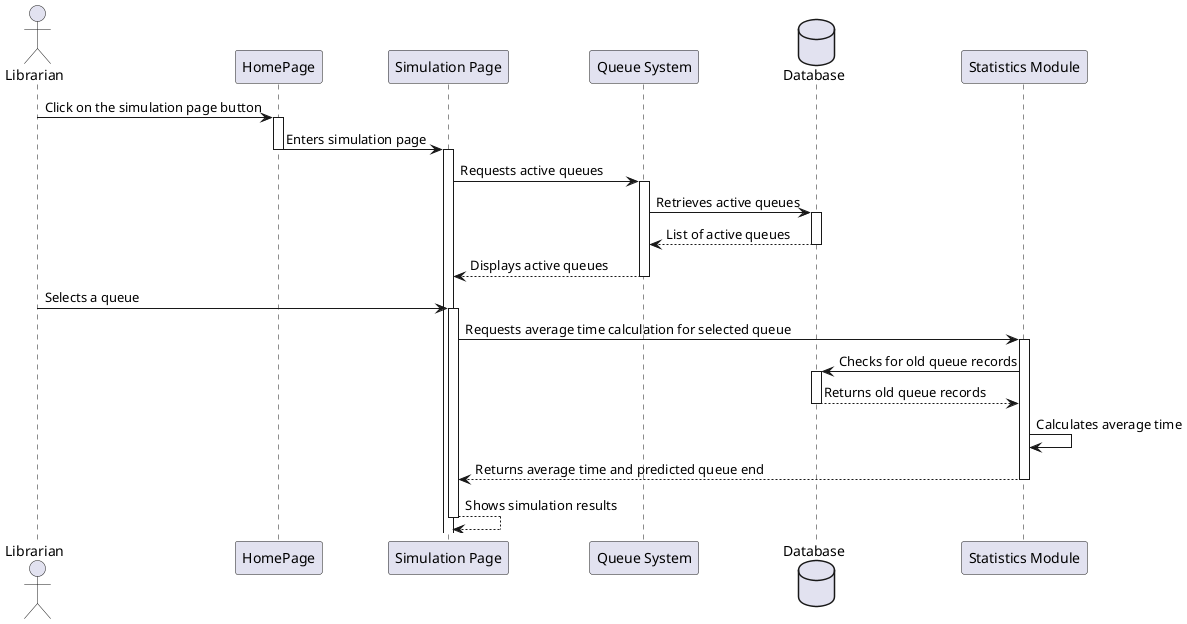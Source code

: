 @startuml
actor "Librarian" as Librarian
participant "HomePage" as Home
participant "Simulation Page" as SimPage
participant "Queue System" as QueueSys
database "Database" as QueueDB
participant "Statistics Module" as StatsMod



Librarian -> Home: Click on the simulation page button
activate Home
Home -> SimPage: Enters simulation page
deactivate Home
activate SimPage

SimPage -> QueueSys: Requests active queues
activate QueueSys

QueueSys -> QueueDB: Retrieves active queues
activate QueueDB
QueueDB --> QueueSys: List of active queues
deactivate QueueDB

QueueSys --> SimPage: Displays active queues
deactivate QueueSys

Librarian -> SimPage: Selects a queue
activate SimPage

SimPage -> StatsMod: Requests average time calculation for selected queue
activate StatsMod

StatsMod -> QueueDB: Checks for old queue records
activate QueueDB
QueueDB --> StatsMod: Returns old queue records
deactivate QueueDB

StatsMod -> StatsMod: Calculates average time
StatsMod --> SimPage: Returns average time and predicted queue end
deactivate StatsMod

SimPage --> SimPage: Shows simulation results
deactivate SimPage
@enduml

